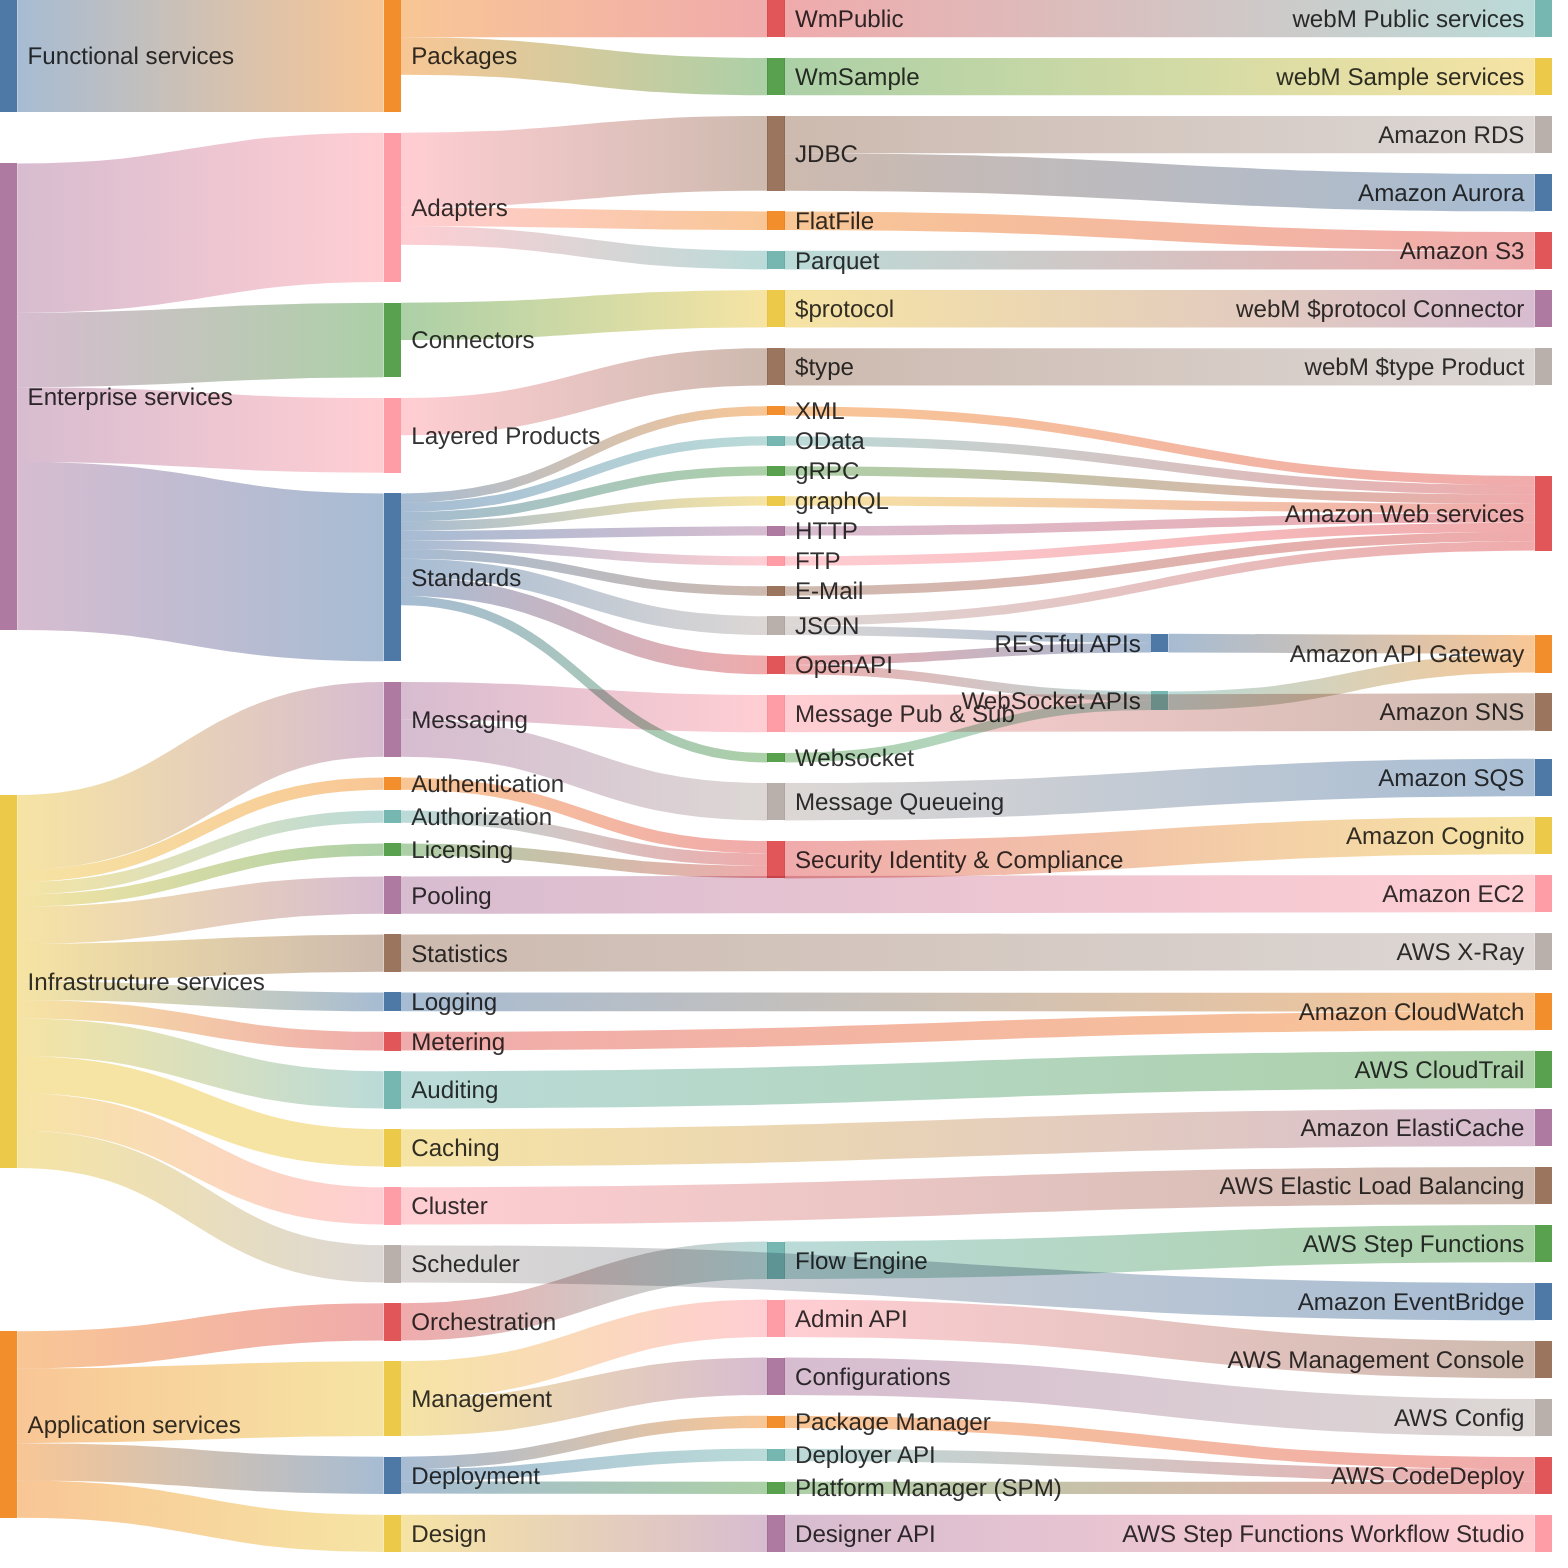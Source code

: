 ---
config:
  sankey:
    width: 900
    height: 900
    showValues: false
---
sankey-beta
Functional services,Packages,6
Packages,WmPublic,2
WmPublic,webM Public services,2
Packages,WmSample,2
WmSample,webM Sample services,2

Enterprise services,Adapters,8
Adapters,JDBC,4
JDBC,Amazon RDS,2
JDBC,Amazon Aurora,2
Adapters,FlatFile,1
FlatFile,Amazon S3,1
Adapters,Parquet,1
Parquet,Amazon S3,1
Enterprise services,Connectors,4
Connectors,"$protocol",2
"$protocol","webM $protocol Connector",2
Enterprise services,Layered Products,4
Layered Products,"$type",2
"$type","webM $type Product",2
Enterprise services,Standards,9
Standards,XML,0.5
XML,Amazon Web services,0.5
Standards,OData,0.5
OData,Amazon Web services,0.5
Standards,gRPC,0.5
gRPC,Amazon Web services,0.5
Standards,graphQL,0.5
graphQL,Amazon Web services,0.5
Standards,HTTP,0.5
HTTP,Amazon Web services,0.5
Standards,FTP,0.5
FTP,Amazon Web services,0.5
Standards,E-Mail,0.5
E-Mail,Amazon Web services,0.5
Standards,JSON,1
JSON,Amazon Web services,0.5
JSON,RESTful APIs,0.5
RESTful APIs,Amazon API Gateway,1
Standards,OpenAPI,1
OpenAPI,RESTful APIs,0.5
OpenAPI,WebSocket APIs,0.5
Standards,Websocket,0.5
Websocket,WebSocket APIs,0.5
WebSocket APIs,Amazon API Gateway,1

Infrastructure services,Messaging,4
Messaging,Message Pub & Sub,2
Message Pub & Sub,Amazon SNS,2
Messaging,Message Queueing,2
Message Queueing,Amazon SQS,2
Infrastructure services,Authentication,0.66
Authentication,Security Identity & Compliance,0.66
Infrastructure services,Authorization,0.66
Authorization,Security Identity & Compliance,0.66
Infrastructure services,Licensing,0.66
Licensing,Security Identity & Compliance,0.66
Security Identity & Compliance,Amazon Cognito,2
Infrastructure services,Pooling,2
Pooling,Amazon EC2,2
Infrastructure services,Statistics,2
Statistics,AWS X-Ray,2
Infrastructure services,Logging,1
Logging,Amazon CloudWatch,1
Infrastructure services,Metering,1
Metering,Amazon CloudWatch,1
Infrastructure services,Auditing,2
Auditing,AWS CloudTrail,2
Infrastructure services,Caching,2
Caching,Amazon ElastiCache,2
Infrastructure services,Cluster,2
Cluster,AWS Elastic Load Balancing,2
Infrastructure services,Scheduler,2
Scheduler,Amazon EventBridge,2

Application services,Orchestration,2
Orchestration,Flow Engine,2
Flow Engine,AWS Step Functions,2
Application services,Management,4
Management,Configurations,2
Management,Admin API,2
Admin API,AWS Management Console,2
Configurations,AWS Config,2
Application services,Deployment,2
Deployment,Package Manager,0.66
Package Manager,AWS CodeDeploy,0.66
Deployment,Deployer API,0.66
Deployer API,AWS CodeDeploy,0.66
Deployment,Platform Manager (SPM),0.66
Platform Manager (SPM),AWS CodeDeploy,0.66
Application services,Design,2
Design,Designer API,2
Designer API,AWS Step Functions Workflow Studio,2